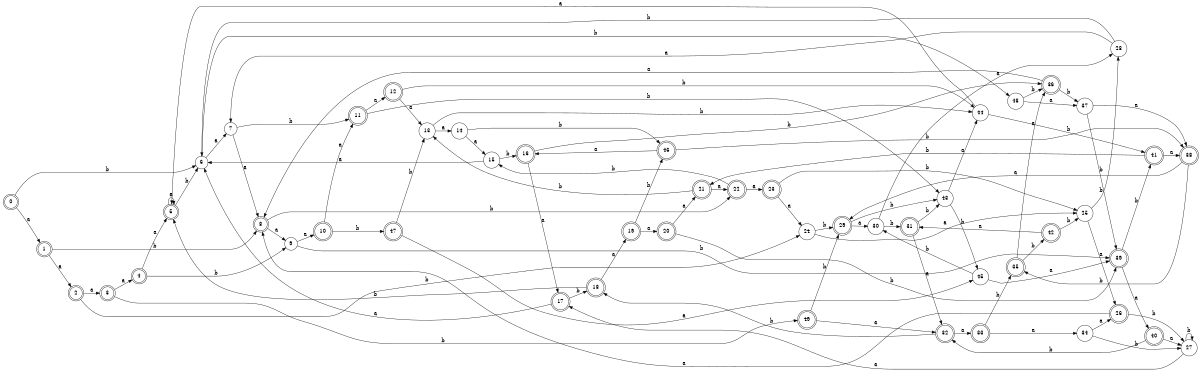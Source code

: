 digraph n40_5 {
__start0 [label="" shape="none"];

rankdir=LR;
size="8,5";

s0 [style="rounded,filled", color="black", fillcolor="white" shape="doublecircle", label="0"];
s1 [style="rounded,filled", color="black", fillcolor="white" shape="doublecircle", label="1"];
s2 [style="rounded,filled", color="black", fillcolor="white" shape="doublecircle", label="2"];
s3 [style="rounded,filled", color="black", fillcolor="white" shape="doublecircle", label="3"];
s4 [style="rounded,filled", color="black", fillcolor="white" shape="doublecircle", label="4"];
s5 [style="rounded,filled", color="black", fillcolor="white" shape="doublecircle", label="5"];
s6 [style="filled", color="black", fillcolor="white" shape="circle", label="6"];
s7 [style="filled", color="black", fillcolor="white" shape="circle", label="7"];
s8 [style="rounded,filled", color="black", fillcolor="white" shape="doublecircle", label="8"];
s9 [style="filled", color="black", fillcolor="white" shape="circle", label="9"];
s10 [style="rounded,filled", color="black", fillcolor="white" shape="doublecircle", label="10"];
s11 [style="rounded,filled", color="black", fillcolor="white" shape="doublecircle", label="11"];
s12 [style="rounded,filled", color="black", fillcolor="white" shape="doublecircle", label="12"];
s13 [style="filled", color="black", fillcolor="white" shape="circle", label="13"];
s14 [style="filled", color="black", fillcolor="white" shape="circle", label="14"];
s15 [style="filled", color="black", fillcolor="white" shape="circle", label="15"];
s16 [style="rounded,filled", color="black", fillcolor="white" shape="doublecircle", label="16"];
s17 [style="rounded,filled", color="black", fillcolor="white" shape="doublecircle", label="17"];
s18 [style="rounded,filled", color="black", fillcolor="white" shape="doublecircle", label="18"];
s19 [style="rounded,filled", color="black", fillcolor="white" shape="doublecircle", label="19"];
s20 [style="rounded,filled", color="black", fillcolor="white" shape="doublecircle", label="20"];
s21 [style="rounded,filled", color="black", fillcolor="white" shape="doublecircle", label="21"];
s22 [style="rounded,filled", color="black", fillcolor="white" shape="doublecircle", label="22"];
s23 [style="rounded,filled", color="black", fillcolor="white" shape="doublecircle", label="23"];
s24 [style="filled", color="black", fillcolor="white" shape="circle", label="24"];
s25 [style="filled", color="black", fillcolor="white" shape="circle", label="25"];
s26 [style="rounded,filled", color="black", fillcolor="white" shape="doublecircle", label="26"];
s27 [style="filled", color="black", fillcolor="white" shape="circle", label="27"];
s28 [style="filled", color="black", fillcolor="white" shape="circle", label="28"];
s29 [style="rounded,filled", color="black", fillcolor="white" shape="doublecircle", label="29"];
s30 [style="filled", color="black", fillcolor="white" shape="circle", label="30"];
s31 [style="rounded,filled", color="black", fillcolor="white" shape="doublecircle", label="31"];
s32 [style="rounded,filled", color="black", fillcolor="white" shape="doublecircle", label="32"];
s33 [style="rounded,filled", color="black", fillcolor="white" shape="doublecircle", label="33"];
s34 [style="filled", color="black", fillcolor="white" shape="circle", label="34"];
s35 [style="rounded,filled", color="black", fillcolor="white" shape="doublecircle", label="35"];
s36 [style="rounded,filled", color="black", fillcolor="white" shape="doublecircle", label="36"];
s37 [style="filled", color="black", fillcolor="white" shape="circle", label="37"];
s38 [style="rounded,filled", color="black", fillcolor="white" shape="doublecircle", label="38"];
s39 [style="rounded,filled", color="black", fillcolor="white" shape="doublecircle", label="39"];
s40 [style="rounded,filled", color="black", fillcolor="white" shape="doublecircle", label="40"];
s41 [style="rounded,filled", color="black", fillcolor="white" shape="doublecircle", label="41"];
s42 [style="rounded,filled", color="black", fillcolor="white" shape="doublecircle", label="42"];
s43 [style="filled", color="black", fillcolor="white" shape="circle", label="43"];
s44 [style="filled", color="black", fillcolor="white" shape="circle", label="44"];
s45 [style="filled", color="black", fillcolor="white" shape="circle", label="45"];
s46 [style="rounded,filled", color="black", fillcolor="white" shape="doublecircle", label="46"];
s47 [style="rounded,filled", color="black", fillcolor="white" shape="doublecircle", label="47"];
s48 [style="filled", color="black", fillcolor="white" shape="circle", label="48"];
s49 [style="rounded,filled", color="black", fillcolor="white" shape="doublecircle", label="49"];
s0 -> s1 [label="a"];
s0 -> s6 [label="b"];
s1 -> s2 [label="a"];
s1 -> s8 [label="b"];
s2 -> s3 [label="a"];
s2 -> s24 [label="b"];
s3 -> s4 [label="a"];
s3 -> s49 [label="b"];
s4 -> s5 [label="a"];
s4 -> s9 [label="b"];
s5 -> s5 [label="a"];
s5 -> s6 [label="b"];
s6 -> s7 [label="a"];
s6 -> s48 [label="b"];
s7 -> s8 [label="a"];
s7 -> s11 [label="b"];
s8 -> s9 [label="a"];
s8 -> s22 [label="b"];
s9 -> s10 [label="a"];
s9 -> s39 [label="b"];
s10 -> s11 [label="a"];
s10 -> s47 [label="b"];
s11 -> s12 [label="a"];
s11 -> s43 [label="b"];
s12 -> s13 [label="a"];
s12 -> s44 [label="b"];
s13 -> s14 [label="a"];
s13 -> s44 [label="b"];
s14 -> s15 [label="a"];
s14 -> s46 [label="b"];
s15 -> s6 [label="a"];
s15 -> s16 [label="b"];
s16 -> s17 [label="a"];
s16 -> s36 [label="b"];
s17 -> s6 [label="a"];
s17 -> s18 [label="b"];
s18 -> s19 [label="a"];
s18 -> s5 [label="b"];
s19 -> s20 [label="a"];
s19 -> s46 [label="b"];
s20 -> s21 [label="a"];
s20 -> s39 [label="b"];
s21 -> s22 [label="a"];
s21 -> s13 [label="b"];
s22 -> s23 [label="a"];
s22 -> s15 [label="b"];
s23 -> s24 [label="a"];
s23 -> s25 [label="b"];
s24 -> s25 [label="a"];
s24 -> s29 [label="b"];
s25 -> s26 [label="a"];
s25 -> s28 [label="b"];
s26 -> s8 [label="a"];
s26 -> s27 [label="b"];
s27 -> s17 [label="a"];
s27 -> s27 [label="b"];
s28 -> s7 [label="a"];
s28 -> s6 [label="b"];
s29 -> s30 [label="a"];
s29 -> s43 [label="b"];
s30 -> s28 [label="a"];
s30 -> s31 [label="b"];
s31 -> s32 [label="a"];
s31 -> s43 [label="b"];
s32 -> s33 [label="a"];
s32 -> s18 [label="b"];
s33 -> s34 [label="a"];
s33 -> s35 [label="b"];
s34 -> s26 [label="a"];
s34 -> s27 [label="b"];
s35 -> s36 [label="a"];
s35 -> s42 [label="b"];
s36 -> s8 [label="a"];
s36 -> s37 [label="b"];
s37 -> s38 [label="a"];
s37 -> s39 [label="b"];
s38 -> s29 [label="a"];
s38 -> s35 [label="b"];
s39 -> s40 [label="a"];
s39 -> s41 [label="b"];
s40 -> s27 [label="a"];
s40 -> s32 [label="b"];
s41 -> s38 [label="a"];
s41 -> s21 [label="b"];
s42 -> s31 [label="a"];
s42 -> s25 [label="b"];
s43 -> s44 [label="a"];
s43 -> s45 [label="b"];
s44 -> s5 [label="a"];
s44 -> s41 [label="b"];
s45 -> s39 [label="a"];
s45 -> s30 [label="b"];
s46 -> s16 [label="a"];
s46 -> s38 [label="b"];
s47 -> s45 [label="a"];
s47 -> s13 [label="b"];
s48 -> s37 [label="a"];
s48 -> s36 [label="b"];
s49 -> s32 [label="a"];
s49 -> s29 [label="b"];

}